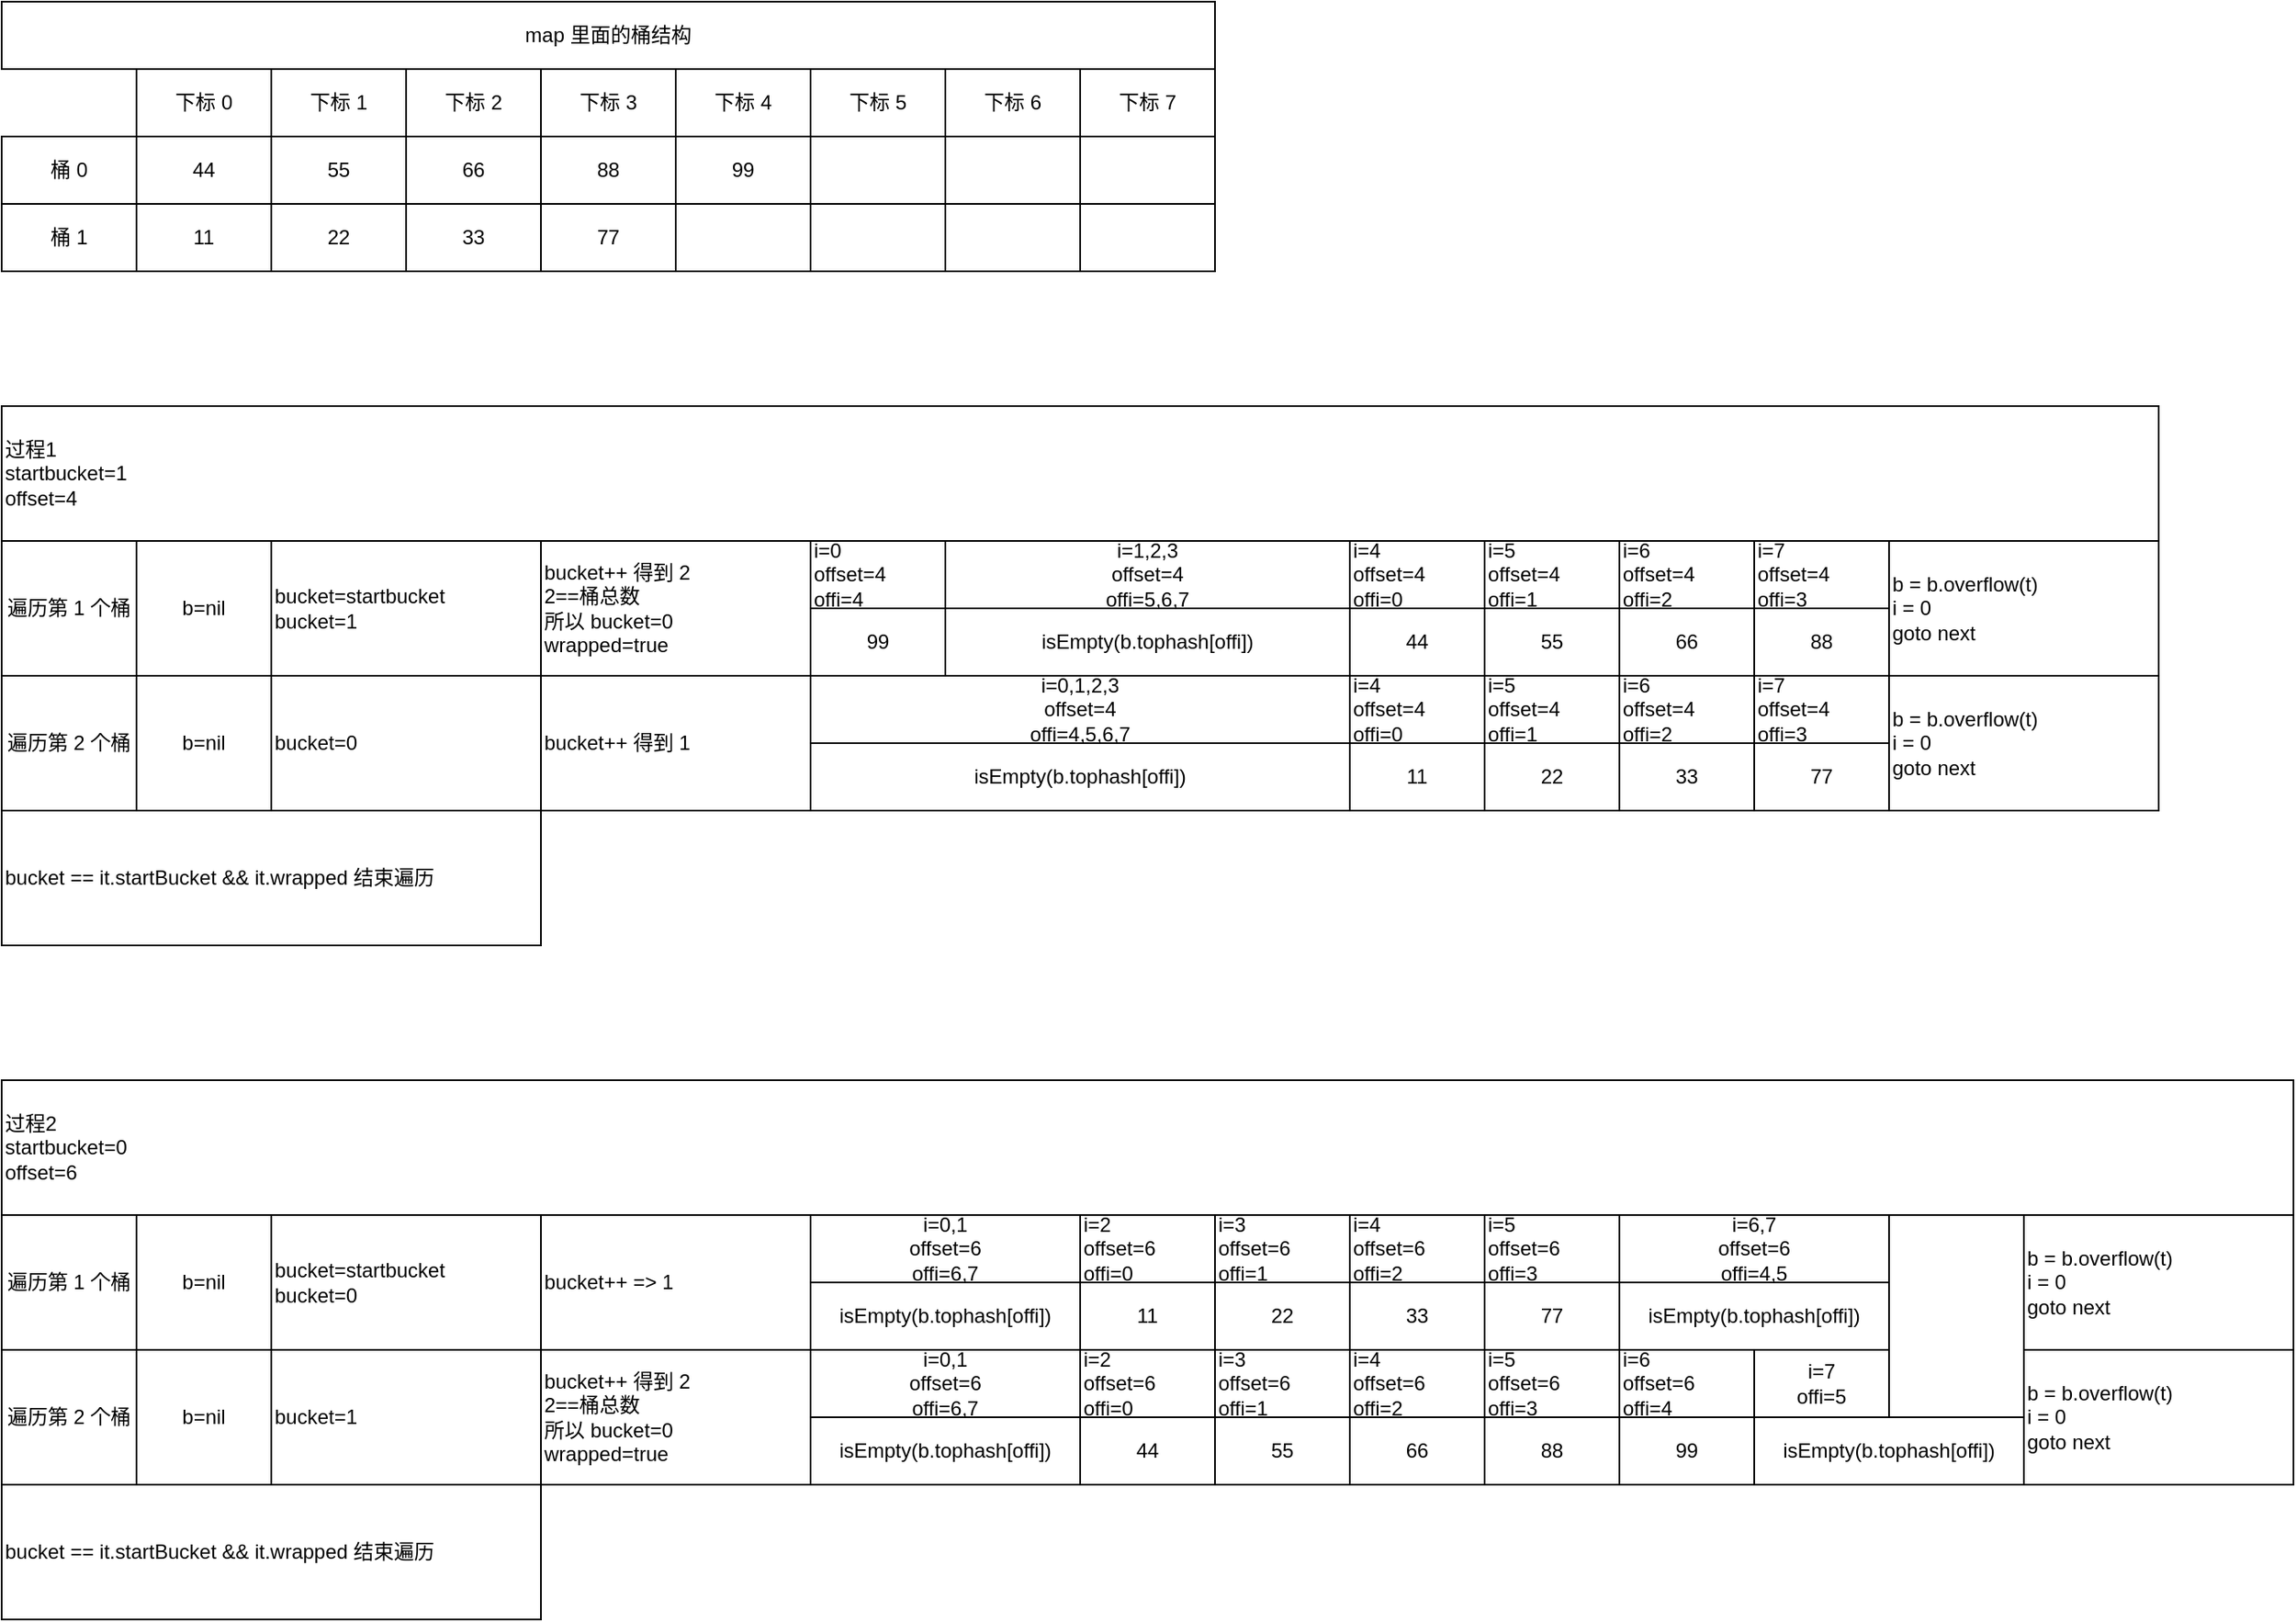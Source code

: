 <mxfile version="17.4.2" type="device"><diagram id="d6fQ8ITRhsrXuKiAO3Sv" name="第 1 页"><mxGraphModel dx="1707" dy="1003" grid="1" gridSize="10" guides="0" tooltips="1" connect="0" arrows="0" fold="1" page="1" pageScale="1" pageWidth="827" pageHeight="1169" math="0" shadow="0"><root><mxCell id="0"/><mxCell id="1" parent="0"/><mxCell id="mgZOChgTKqS02dV3spAn-15" value="桶 0" style="rounded=0;whiteSpace=wrap;html=1;" vertex="1" parent="1"><mxGeometry x="40" y="120" width="80" height="40" as="geometry"/></mxCell><mxCell id="mgZOChgTKqS02dV3spAn-16" value="桶 1" style="rounded=0;whiteSpace=wrap;html=1;" vertex="1" parent="1"><mxGeometry x="40" y="160" width="80" height="40" as="geometry"/></mxCell><mxCell id="mgZOChgTKqS02dV3spAn-17" value="44" style="rounded=0;whiteSpace=wrap;html=1;" vertex="1" parent="1"><mxGeometry x="120" y="120" width="80" height="40" as="geometry"/></mxCell><mxCell id="mgZOChgTKqS02dV3spAn-18" value="55" style="rounded=0;whiteSpace=wrap;html=1;" vertex="1" parent="1"><mxGeometry x="200" y="120" width="80" height="40" as="geometry"/></mxCell><mxCell id="mgZOChgTKqS02dV3spAn-19" value="66" style="rounded=0;whiteSpace=wrap;html=1;" vertex="1" parent="1"><mxGeometry x="280" y="120" width="80" height="40" as="geometry"/></mxCell><mxCell id="mgZOChgTKqS02dV3spAn-21" value="88" style="rounded=0;whiteSpace=wrap;html=1;" vertex="1" parent="1"><mxGeometry x="360" y="120" width="80" height="40" as="geometry"/></mxCell><mxCell id="mgZOChgTKqS02dV3spAn-22" value="99" style="rounded=0;whiteSpace=wrap;html=1;" vertex="1" parent="1"><mxGeometry x="440" y="120" width="80" height="40" as="geometry"/></mxCell><mxCell id="mgZOChgTKqS02dV3spAn-23" value="11" style="rounded=0;whiteSpace=wrap;html=1;" vertex="1" parent="1"><mxGeometry x="120" y="160" width="80" height="40" as="geometry"/></mxCell><mxCell id="mgZOChgTKqS02dV3spAn-24" value="22" style="rounded=0;whiteSpace=wrap;html=1;" vertex="1" parent="1"><mxGeometry x="200" y="160" width="80" height="40" as="geometry"/></mxCell><mxCell id="mgZOChgTKqS02dV3spAn-25" value="33" style="rounded=0;whiteSpace=wrap;html=1;" vertex="1" parent="1"><mxGeometry x="280" y="160" width="80" height="40" as="geometry"/></mxCell><mxCell id="mgZOChgTKqS02dV3spAn-26" value="77" style="rounded=0;whiteSpace=wrap;html=1;" vertex="1" parent="1"><mxGeometry x="360" y="160" width="80" height="40" as="geometry"/></mxCell><mxCell id="mgZOChgTKqS02dV3spAn-32" value="" style="rounded=0;whiteSpace=wrap;html=1;" vertex="1" parent="1"><mxGeometry x="680" y="120" width="80" height="40" as="geometry"/></mxCell><mxCell id="mgZOChgTKqS02dV3spAn-37" value="下标 0" style="rounded=0;whiteSpace=wrap;html=1;" vertex="1" parent="1"><mxGeometry x="120" y="80" width="80" height="40" as="geometry"/></mxCell><mxCell id="mgZOChgTKqS02dV3spAn-38" value="下标&amp;nbsp;1" style="rounded=0;whiteSpace=wrap;html=1;" vertex="1" parent="1"><mxGeometry x="200" y="80" width="80" height="40" as="geometry"/></mxCell><mxCell id="mgZOChgTKqS02dV3spAn-39" value="下标&amp;nbsp;2" style="rounded=0;whiteSpace=wrap;html=1;" vertex="1" parent="1"><mxGeometry x="280" y="80" width="80" height="40" as="geometry"/></mxCell><mxCell id="mgZOChgTKqS02dV3spAn-40" value="下标&amp;nbsp;3" style="rounded=0;whiteSpace=wrap;html=1;" vertex="1" parent="1"><mxGeometry x="360" y="80" width="80" height="40" as="geometry"/></mxCell><mxCell id="mgZOChgTKqS02dV3spAn-41" value="下标&amp;nbsp;4" style="rounded=0;whiteSpace=wrap;html=1;" vertex="1" parent="1"><mxGeometry x="440" y="80" width="80" height="40" as="geometry"/></mxCell><mxCell id="mgZOChgTKqS02dV3spAn-42" value="下标&amp;nbsp;5" style="rounded=0;whiteSpace=wrap;html=1;" vertex="1" parent="1"><mxGeometry x="520" y="80" width="80" height="40" as="geometry"/></mxCell><mxCell id="mgZOChgTKqS02dV3spAn-43" value="下标&amp;nbsp;6" style="rounded=0;whiteSpace=wrap;html=1;" vertex="1" parent="1"><mxGeometry x="600" y="80" width="80" height="40" as="geometry"/></mxCell><mxCell id="mgZOChgTKqS02dV3spAn-44" value="下标&amp;nbsp;7" style="rounded=0;whiteSpace=wrap;html=1;" vertex="1" parent="1"><mxGeometry x="680" y="80" width="80" height="40" as="geometry"/></mxCell><mxCell id="mgZOChgTKqS02dV3spAn-45" value="&lt;div&gt;过程1&lt;/div&gt;&lt;div&gt;startbucket=1&lt;/div&gt;&lt;div&gt;offset=4&lt;/div&gt;" style="rounded=0;whiteSpace=wrap;html=1;align=left;" vertex="1" parent="1"><mxGeometry x="40" y="280" width="1280" height="80" as="geometry"/></mxCell><mxCell id="mgZOChgTKqS02dV3spAn-46" value="bucket++ 得到 2&lt;br&gt;2==桶总数&lt;br&gt;所以 bucket=0&lt;br&gt;wrapped=true" style="rounded=0;whiteSpace=wrap;html=1;align=left;" vertex="1" parent="1"><mxGeometry x="360" y="360" width="160" height="80" as="geometry"/></mxCell><mxCell id="mgZOChgTKqS02dV3spAn-48" value="i=1,2,3&lt;br&gt;offset=4&lt;br&gt;offi=5,6,7" style="rounded=0;whiteSpace=wrap;html=1;" vertex="1" parent="1"><mxGeometry x="600" y="360" width="240" height="40" as="geometry"/></mxCell><mxCell id="mgZOChgTKqS02dV3spAn-58" value="i=0,1,2,3&lt;br&gt;offset=4&lt;br&gt;&lt;span style=&quot;text-align: left&quot;&gt;offi=4,5,6,7&lt;/span&gt;" style="rounded=0;whiteSpace=wrap;html=1;" vertex="1" parent="1"><mxGeometry x="520" y="440" width="320" height="40" as="geometry"/></mxCell><mxCell id="mgZOChgTKqS02dV3spAn-64" value="bucket=startbucket&lt;br&gt;bucket=1" style="rounded=0;whiteSpace=wrap;html=1;align=left;" vertex="1" parent="1"><mxGeometry x="200" y="360" width="160" height="80" as="geometry"/></mxCell><mxCell id="mgZOChgTKqS02dV3spAn-65" value="i=0&lt;br&gt;offset=4&lt;br&gt;offi=4" style="rounded=0;whiteSpace=wrap;html=1;align=left;" vertex="1" parent="1"><mxGeometry x="520" y="360" width="80" height="40" as="geometry"/></mxCell><mxCell id="mgZOChgTKqS02dV3spAn-68" value="bucket=0" style="rounded=0;whiteSpace=wrap;html=1;align=left;" vertex="1" parent="1"><mxGeometry x="200" y="440" width="160" height="80" as="geometry"/></mxCell><mxCell id="mgZOChgTKqS02dV3spAn-69" value="bucket++ 得到 1" style="rounded=0;whiteSpace=wrap;html=1;align=left;" vertex="1" parent="1"><mxGeometry x="360" y="440" width="160" height="80" as="geometry"/></mxCell><mxCell id="mgZOChgTKqS02dV3spAn-71" value="过程2&lt;br&gt;startbucket=0&lt;br&gt;offset=6" style="rounded=0;whiteSpace=wrap;html=1;align=left;" vertex="1" parent="1"><mxGeometry x="40" y="680" width="1360" height="80" as="geometry"/></mxCell><mxCell id="mgZOChgTKqS02dV3spAn-72" value="i=2&lt;br&gt;offset=6&lt;br&gt;offi=0" style="rounded=0;whiteSpace=wrap;html=1;align=left;" vertex="1" parent="1"><mxGeometry x="680" y="760" width="80" height="40" as="geometry"/></mxCell><mxCell id="mgZOChgTKqS02dV3spAn-74" value="bucket=startbucket&lt;br&gt;bucket=0" style="rounded=0;whiteSpace=wrap;html=1;align=left;" vertex="1" parent="1"><mxGeometry x="200" y="760" width="160" height="80" as="geometry"/></mxCell><mxCell id="mgZOChgTKqS02dV3spAn-75" value="bucket++ =&amp;gt; 1" style="rounded=0;whiteSpace=wrap;html=1;align=left;" vertex="1" parent="1"><mxGeometry x="360" y="760" width="160" height="80" as="geometry"/></mxCell><mxCell id="mgZOChgTKqS02dV3spAn-76" value="i=0,1&lt;br&gt;offset=6&lt;br&gt;&lt;span style=&quot;text-align: left&quot;&gt;offi=6,7&lt;/span&gt;" style="rounded=0;whiteSpace=wrap;html=1;" vertex="1" parent="1"><mxGeometry x="520" y="760" width="160" height="40" as="geometry"/></mxCell><mxCell id="mgZOChgTKqS02dV3spAn-84" value="bucket=1" style="rounded=0;whiteSpace=wrap;html=1;align=left;" vertex="1" parent="1"><mxGeometry x="200" y="840" width="160" height="80" as="geometry"/></mxCell><mxCell id="mgZOChgTKqS02dV3spAn-86" value="i=0,1&lt;br&gt;&lt;span style=&quot;text-align: left&quot;&gt;offset=6&lt;/span&gt;&lt;br style=&quot;text-align: left&quot;&gt;&lt;span style=&quot;text-align: left&quot;&gt;offi=6,7&lt;/span&gt;" style="rounded=0;whiteSpace=wrap;html=1;" vertex="1" parent="1"><mxGeometry x="520" y="840" width="160" height="40" as="geometry"/></mxCell><mxCell id="mgZOChgTKqS02dV3spAn-102" value="" style="rounded=0;whiteSpace=wrap;html=1;" vertex="1" parent="1"><mxGeometry x="680" y="160" width="80" height="40" as="geometry"/></mxCell><mxCell id="mgZOChgTKqS02dV3spAn-103" value="" style="rounded=0;whiteSpace=wrap;html=1;" vertex="1" parent="1"><mxGeometry x="600" y="120" width="80" height="40" as="geometry"/></mxCell><mxCell id="mgZOChgTKqS02dV3spAn-104" value="" style="rounded=0;whiteSpace=wrap;html=1;" vertex="1" parent="1"><mxGeometry x="600" y="160" width="80" height="40" as="geometry"/></mxCell><mxCell id="mgZOChgTKqS02dV3spAn-105" value="" style="rounded=0;whiteSpace=wrap;html=1;" vertex="1" parent="1"><mxGeometry x="520" y="120" width="80" height="40" as="geometry"/></mxCell><mxCell id="mgZOChgTKqS02dV3spAn-106" value="" style="rounded=0;whiteSpace=wrap;html=1;" vertex="1" parent="1"><mxGeometry x="520" y="160" width="80" height="40" as="geometry"/></mxCell><mxCell id="mgZOChgTKqS02dV3spAn-107" value="" style="rounded=0;whiteSpace=wrap;html=1;" vertex="1" parent="1"><mxGeometry x="440" y="160" width="80" height="40" as="geometry"/></mxCell><mxCell id="mgZOChgTKqS02dV3spAn-108" value="b=nil" style="rounded=0;whiteSpace=wrap;html=1;" vertex="1" parent="1"><mxGeometry x="120" y="360" width="80" height="80" as="geometry"/></mxCell><mxCell id="mgZOChgTKqS02dV3spAn-109" value="99" style="rounded=0;whiteSpace=wrap;html=1;" vertex="1" parent="1"><mxGeometry x="520" y="400" width="80" height="40" as="geometry"/></mxCell><mxCell id="mgZOChgTKqS02dV3spAn-110" value="i=4&lt;br&gt;offset=4&lt;br&gt;offi=0" style="rounded=0;whiteSpace=wrap;html=1;align=left;" vertex="1" parent="1"><mxGeometry x="840" y="360" width="80" height="40" as="geometry"/></mxCell><mxCell id="mgZOChgTKqS02dV3spAn-111" value="44" style="rounded=0;whiteSpace=wrap;html=1;" vertex="1" parent="1"><mxGeometry x="840" y="400" width="80" height="40" as="geometry"/></mxCell><mxCell id="mgZOChgTKqS02dV3spAn-112" value="i=5&lt;br&gt;offset=4&lt;br&gt;offi=1" style="rounded=0;whiteSpace=wrap;html=1;align=left;" vertex="1" parent="1"><mxGeometry x="920" y="360" width="80" height="40" as="geometry"/></mxCell><mxCell id="mgZOChgTKqS02dV3spAn-113" value="i=6&lt;br&gt;offset=4&lt;br&gt;offi=2" style="rounded=0;whiteSpace=wrap;html=1;align=left;" vertex="1" parent="1"><mxGeometry x="1000" y="360" width="80" height="40" as="geometry"/></mxCell><mxCell id="mgZOChgTKqS02dV3spAn-114" value="i=7&lt;br&gt;offset=4&lt;br&gt;offi=3" style="rounded=0;whiteSpace=wrap;html=1;align=left;" vertex="1" parent="1"><mxGeometry x="1080" y="360" width="80" height="40" as="geometry"/></mxCell><mxCell id="mgZOChgTKqS02dV3spAn-115" value="55" style="rounded=0;whiteSpace=wrap;html=1;" vertex="1" parent="1"><mxGeometry x="920" y="400" width="80" height="40" as="geometry"/></mxCell><mxCell id="mgZOChgTKqS02dV3spAn-116" value="66" style="rounded=0;whiteSpace=wrap;html=1;" vertex="1" parent="1"><mxGeometry x="1000" y="400" width="80" height="40" as="geometry"/></mxCell><mxCell id="mgZOChgTKqS02dV3spAn-117" value="88" style="rounded=0;whiteSpace=wrap;html=1;" vertex="1" parent="1"><mxGeometry x="1080" y="400" width="80" height="40" as="geometry"/></mxCell><mxCell id="mgZOChgTKqS02dV3spAn-118" value="&lt;div&gt;b = b.overflow(t)&lt;/div&gt;&lt;div&gt;i = 0&lt;/div&gt;&lt;div&gt;goto next&lt;/div&gt;" style="rounded=0;whiteSpace=wrap;html=1;align=left;" vertex="1" parent="1"><mxGeometry x="1160" y="360" width="160" height="80" as="geometry"/></mxCell><mxCell id="mgZOChgTKqS02dV3spAn-119" value="11" style="rounded=0;whiteSpace=wrap;html=1;" vertex="1" parent="1"><mxGeometry x="840" y="480" width="80" height="40" as="geometry"/></mxCell><mxCell id="mgZOChgTKqS02dV3spAn-120" value="22" style="rounded=0;whiteSpace=wrap;html=1;" vertex="1" parent="1"><mxGeometry x="920" y="480" width="80" height="40" as="geometry"/></mxCell><mxCell id="mgZOChgTKqS02dV3spAn-121" value="33" style="rounded=0;whiteSpace=wrap;html=1;" vertex="1" parent="1"><mxGeometry x="1000" y="480" width="80" height="40" as="geometry"/></mxCell><mxCell id="mgZOChgTKqS02dV3spAn-122" value="77" style="rounded=0;whiteSpace=wrap;html=1;" vertex="1" parent="1"><mxGeometry x="1080" y="480" width="80" height="40" as="geometry"/></mxCell><mxCell id="mgZOChgTKqS02dV3spAn-123" value="isEmpty(b.tophash[offi])" style="rounded=0;whiteSpace=wrap;html=1;" vertex="1" parent="1"><mxGeometry x="600" y="400" width="240" height="40" as="geometry"/></mxCell><mxCell id="mgZOChgTKqS02dV3spAn-124" value="b=nil" style="rounded=0;whiteSpace=wrap;html=1;" vertex="1" parent="1"><mxGeometry x="120" y="440" width="80" height="80" as="geometry"/></mxCell><mxCell id="mgZOChgTKqS02dV3spAn-125" value="&lt;div&gt;b = b.overflow(t)&lt;/div&gt;&lt;div&gt;i = 0&lt;/div&gt;&lt;div&gt;goto next&lt;/div&gt;" style="rounded=0;whiteSpace=wrap;html=1;align=left;" vertex="1" parent="1"><mxGeometry x="1160" y="440" width="160" height="80" as="geometry"/></mxCell><mxCell id="mgZOChgTKqS02dV3spAn-126" value="遍历第 1 个桶" style="rounded=0;whiteSpace=wrap;html=1;" vertex="1" parent="1"><mxGeometry x="40" y="360" width="80" height="80" as="geometry"/></mxCell><mxCell id="mgZOChgTKqS02dV3spAn-127" value="遍历第 2 个桶" style="rounded=0;whiteSpace=wrap;html=1;" vertex="1" parent="1"><mxGeometry x="40" y="440" width="80" height="80" as="geometry"/></mxCell><mxCell id="mgZOChgTKqS02dV3spAn-128" value="isEmpty(b.tophash[offi])" style="rounded=0;whiteSpace=wrap;html=1;" vertex="1" parent="1"><mxGeometry x="520" y="480" width="320" height="40" as="geometry"/></mxCell><mxCell id="mgZOChgTKqS02dV3spAn-130" value="i=4&lt;br&gt;offset=4&lt;br&gt;offi=0" style="rounded=0;whiteSpace=wrap;html=1;align=left;" vertex="1" parent="1"><mxGeometry x="840" y="440" width="80" height="40" as="geometry"/></mxCell><mxCell id="mgZOChgTKqS02dV3spAn-131" value="i=5&lt;br&gt;offset=4&lt;br&gt;offi=1" style="rounded=0;whiteSpace=wrap;html=1;align=left;" vertex="1" parent="1"><mxGeometry x="920" y="440" width="80" height="40" as="geometry"/></mxCell><mxCell id="mgZOChgTKqS02dV3spAn-132" value="i=6&lt;br&gt;offset=4&lt;br&gt;offi=2" style="rounded=0;whiteSpace=wrap;html=1;align=left;" vertex="1" parent="1"><mxGeometry x="1000" y="440" width="80" height="40" as="geometry"/></mxCell><mxCell id="mgZOChgTKqS02dV3spAn-133" value="i=7&lt;br&gt;offset=4&lt;br&gt;offi=3" style="rounded=0;whiteSpace=wrap;html=1;align=left;" vertex="1" parent="1"><mxGeometry x="1080" y="440" width="80" height="40" as="geometry"/></mxCell><mxCell id="mgZOChgTKqS02dV3spAn-134" value="bucket == it.startBucket &amp;amp;&amp;amp; it.wrapped 结束遍历" style="rounded=0;whiteSpace=wrap;html=1;align=left;" vertex="1" parent="1"><mxGeometry x="40" y="520" width="320" height="80" as="geometry"/></mxCell><mxCell id="mgZOChgTKqS02dV3spAn-135" value="b=nil" style="rounded=0;whiteSpace=wrap;html=1;" vertex="1" parent="1"><mxGeometry x="120" y="760" width="80" height="80" as="geometry"/></mxCell><mxCell id="mgZOChgTKqS02dV3spAn-136" value="b=nil" style="rounded=0;whiteSpace=wrap;html=1;" vertex="1" parent="1"><mxGeometry x="120" y="840" width="80" height="80" as="geometry"/></mxCell><mxCell id="mgZOChgTKqS02dV3spAn-137" value="遍历第 1 个桶" style="rounded=0;whiteSpace=wrap;html=1;" vertex="1" parent="1"><mxGeometry x="40" y="760" width="80" height="80" as="geometry"/></mxCell><mxCell id="mgZOChgTKqS02dV3spAn-138" value="遍历第 2 个桶" style="rounded=0;whiteSpace=wrap;html=1;" vertex="1" parent="1"><mxGeometry x="40" y="840" width="80" height="80" as="geometry"/></mxCell><mxCell id="mgZOChgTKqS02dV3spAn-139" value="bucket++ 得到 2&lt;br&gt;2==桶总数&lt;br&gt;所以 bucket=0&lt;br&gt;wrapped=true" style="rounded=0;whiteSpace=wrap;html=1;align=left;" vertex="1" parent="1"><mxGeometry x="360" y="840" width="160" height="80" as="geometry"/></mxCell><mxCell id="mgZOChgTKqS02dV3spAn-140" value="isEmpty(b.tophash[offi])" style="rounded=0;whiteSpace=wrap;html=1;" vertex="1" parent="1"><mxGeometry x="520" y="800" width="160" height="40" as="geometry"/></mxCell><mxCell id="mgZOChgTKqS02dV3spAn-141" value="isEmpty(b.tophash[offi])" style="rounded=0;whiteSpace=wrap;html=1;" vertex="1" parent="1"><mxGeometry x="520" y="880" width="160" height="40" as="geometry"/></mxCell><mxCell id="mgZOChgTKqS02dV3spAn-142" value="11" style="rounded=0;whiteSpace=wrap;html=1;" vertex="1" parent="1"><mxGeometry x="680" y="800" width="80" height="40" as="geometry"/></mxCell><mxCell id="mgZOChgTKqS02dV3spAn-143" value="22" style="rounded=0;whiteSpace=wrap;html=1;" vertex="1" parent="1"><mxGeometry x="760" y="800" width="80" height="40" as="geometry"/></mxCell><mxCell id="mgZOChgTKqS02dV3spAn-144" value="33" style="rounded=0;whiteSpace=wrap;html=1;" vertex="1" parent="1"><mxGeometry x="840" y="800" width="80" height="40" as="geometry"/></mxCell><mxCell id="mgZOChgTKqS02dV3spAn-145" value="77" style="rounded=0;whiteSpace=wrap;html=1;" vertex="1" parent="1"><mxGeometry x="920" y="800" width="80" height="40" as="geometry"/></mxCell><mxCell id="mgZOChgTKqS02dV3spAn-146" value="i=3&lt;br&gt;offset=6&lt;br&gt;offi=1" style="rounded=0;whiteSpace=wrap;html=1;align=left;" vertex="1" parent="1"><mxGeometry x="760" y="760" width="80" height="40" as="geometry"/></mxCell><mxCell id="mgZOChgTKqS02dV3spAn-147" value="i=4&lt;br&gt;offset=6&lt;br&gt;offi=2" style="rounded=0;whiteSpace=wrap;html=1;align=left;" vertex="1" parent="1"><mxGeometry x="840" y="760" width="80" height="40" as="geometry"/></mxCell><mxCell id="mgZOChgTKqS02dV3spAn-148" value="i=5&lt;br&gt;offset=6&lt;br&gt;offi=3" style="rounded=0;whiteSpace=wrap;html=1;align=left;" vertex="1" parent="1"><mxGeometry x="920" y="760" width="80" height="40" as="geometry"/></mxCell><mxCell id="mgZOChgTKqS02dV3spAn-149" value="i=6,7&lt;br&gt;offset=6&lt;br&gt;&lt;span style=&quot;text-align: left&quot;&gt;offi=4,5&lt;/span&gt;" style="rounded=0;whiteSpace=wrap;html=1;" vertex="1" parent="1"><mxGeometry x="1000" y="760" width="160" height="40" as="geometry"/></mxCell><mxCell id="mgZOChgTKqS02dV3spAn-150" value="isEmpty(b.tophash[offi])" style="rounded=0;whiteSpace=wrap;html=1;" vertex="1" parent="1"><mxGeometry x="1000" y="800" width="160" height="40" as="geometry"/></mxCell><mxCell id="mgZOChgTKqS02dV3spAn-151" value="i=7&lt;br&gt;&lt;span style=&quot;text-align: left&quot;&gt;offi=5&lt;/span&gt;" style="rounded=0;whiteSpace=wrap;html=1;" vertex="1" parent="1"><mxGeometry x="1080" y="840" width="80" height="40" as="geometry"/></mxCell><mxCell id="mgZOChgTKqS02dV3spAn-152" value="&lt;span&gt;isEmpty(b.tophash[offi])&lt;/span&gt;" style="rounded=0;whiteSpace=wrap;html=1;" vertex="1" parent="1"><mxGeometry x="1080" y="880" width="160" height="40" as="geometry"/></mxCell><mxCell id="mgZOChgTKqS02dV3spAn-153" value="44" style="rounded=0;whiteSpace=wrap;html=1;" vertex="1" parent="1"><mxGeometry x="680" y="880" width="80" height="40" as="geometry"/></mxCell><mxCell id="mgZOChgTKqS02dV3spAn-154" value="55" style="rounded=0;whiteSpace=wrap;html=1;" vertex="1" parent="1"><mxGeometry x="760" y="880" width="80" height="40" as="geometry"/></mxCell><mxCell id="mgZOChgTKqS02dV3spAn-155" value="66" style="rounded=0;whiteSpace=wrap;html=1;" vertex="1" parent="1"><mxGeometry x="840" y="880" width="80" height="40" as="geometry"/></mxCell><mxCell id="mgZOChgTKqS02dV3spAn-156" value="88" style="rounded=0;whiteSpace=wrap;html=1;" vertex="1" parent="1"><mxGeometry x="920" y="880" width="80" height="40" as="geometry"/></mxCell><mxCell id="mgZOChgTKqS02dV3spAn-157" value="99" style="rounded=0;whiteSpace=wrap;html=1;" vertex="1" parent="1"><mxGeometry x="1000" y="880" width="80" height="40" as="geometry"/></mxCell><mxCell id="mgZOChgTKqS02dV3spAn-162" value="i=6&lt;br&gt;offset=6&lt;br&gt;offi=4" style="rounded=0;whiteSpace=wrap;html=1;align=left;" vertex="1" parent="1"><mxGeometry x="1000" y="840" width="80" height="40" as="geometry"/></mxCell><mxCell id="mgZOChgTKqS02dV3spAn-163" value="&lt;div&gt;b = b.overflow(t)&lt;/div&gt;&lt;div&gt;i = 0&lt;/div&gt;&lt;div&gt;goto next&lt;/div&gt;" style="rounded=0;whiteSpace=wrap;html=1;align=left;" vertex="1" parent="1"><mxGeometry x="1240" y="760" width="160" height="80" as="geometry"/></mxCell><mxCell id="mgZOChgTKqS02dV3spAn-164" value="&lt;div&gt;b = b.overflow(t)&lt;/div&gt;&lt;div&gt;i = 0&lt;/div&gt;&lt;div&gt;goto next&lt;/div&gt;" style="rounded=0;whiteSpace=wrap;html=1;align=left;" vertex="1" parent="1"><mxGeometry x="1240" y="840" width="160" height="80" as="geometry"/></mxCell><mxCell id="mgZOChgTKqS02dV3spAn-165" value="bucket == it.startBucket &amp;amp;&amp;amp; it.wrapped 结束遍历" style="rounded=0;whiteSpace=wrap;html=1;align=left;" vertex="1" parent="1"><mxGeometry x="40" y="920" width="320" height="80" as="geometry"/></mxCell><mxCell id="mgZOChgTKqS02dV3spAn-166" value="map 里面的桶结构" style="rounded=0;whiteSpace=wrap;html=1;" vertex="1" parent="1"><mxGeometry x="40" y="40" width="720" height="40" as="geometry"/></mxCell><mxCell id="mgZOChgTKqS02dV3spAn-167" value="i=2&lt;br&gt;offset=6&lt;br&gt;offi=0" style="rounded=0;whiteSpace=wrap;html=1;align=left;" vertex="1" parent="1"><mxGeometry x="680" y="840" width="80" height="40" as="geometry"/></mxCell><mxCell id="mgZOChgTKqS02dV3spAn-168" value="i=3&lt;br&gt;offset=6&lt;br&gt;offi=1" style="rounded=0;whiteSpace=wrap;html=1;align=left;" vertex="1" parent="1"><mxGeometry x="760" y="840" width="80" height="40" as="geometry"/></mxCell><mxCell id="mgZOChgTKqS02dV3spAn-169" value="i=4&lt;br&gt;offset=6&lt;br&gt;offi=2" style="rounded=0;whiteSpace=wrap;html=1;align=left;" vertex="1" parent="1"><mxGeometry x="840" y="840" width="80" height="40" as="geometry"/></mxCell><mxCell id="mgZOChgTKqS02dV3spAn-170" value="i=5&lt;br&gt;offset=6&lt;br&gt;offi=3" style="rounded=0;whiteSpace=wrap;html=1;align=left;" vertex="1" parent="1"><mxGeometry x="920" y="840" width="80" height="40" as="geometry"/></mxCell></root></mxGraphModel></diagram></mxfile>